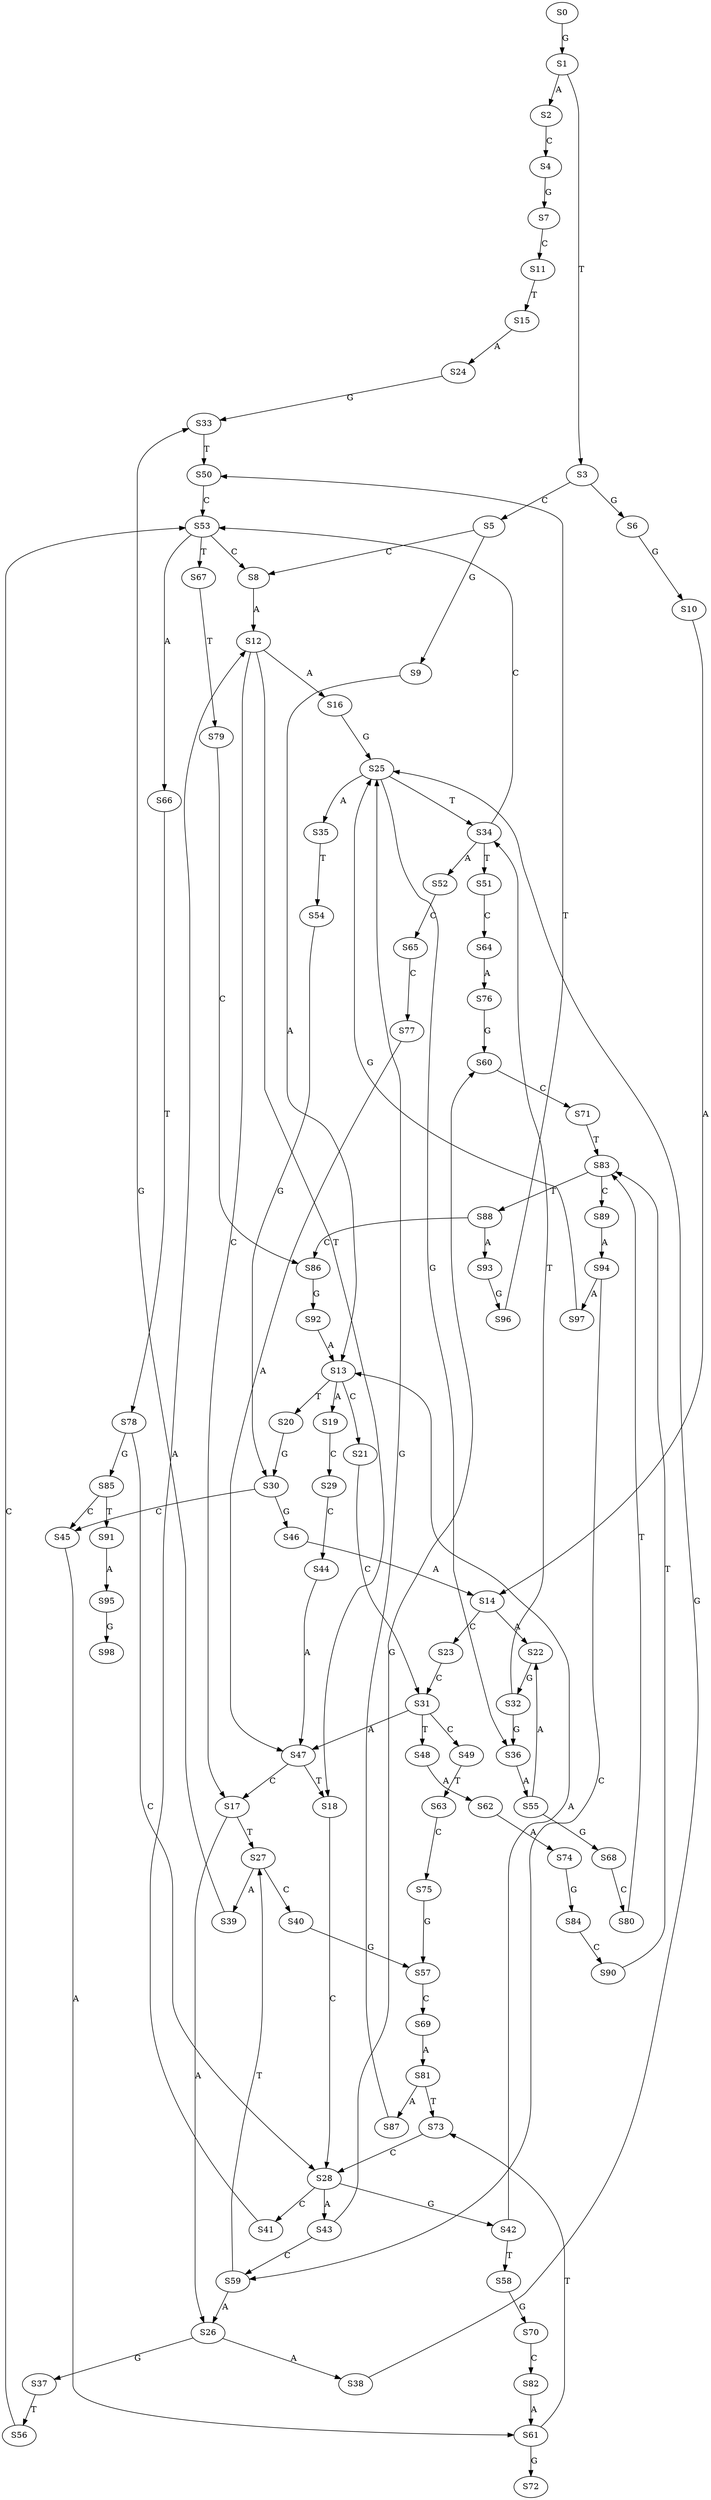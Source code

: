 strict digraph  {
	S0 -> S1 [ label = G ];
	S1 -> S2 [ label = A ];
	S1 -> S3 [ label = T ];
	S2 -> S4 [ label = C ];
	S3 -> S5 [ label = C ];
	S3 -> S6 [ label = G ];
	S4 -> S7 [ label = G ];
	S5 -> S8 [ label = C ];
	S5 -> S9 [ label = G ];
	S6 -> S10 [ label = G ];
	S7 -> S11 [ label = C ];
	S8 -> S12 [ label = A ];
	S9 -> S13 [ label = A ];
	S10 -> S14 [ label = A ];
	S11 -> S15 [ label = T ];
	S12 -> S16 [ label = A ];
	S12 -> S17 [ label = C ];
	S12 -> S18 [ label = T ];
	S13 -> S19 [ label = A ];
	S13 -> S20 [ label = T ];
	S13 -> S21 [ label = C ];
	S14 -> S22 [ label = A ];
	S14 -> S23 [ label = C ];
	S15 -> S24 [ label = A ];
	S16 -> S25 [ label = G ];
	S17 -> S26 [ label = A ];
	S17 -> S27 [ label = T ];
	S18 -> S28 [ label = C ];
	S19 -> S29 [ label = C ];
	S20 -> S30 [ label = G ];
	S21 -> S31 [ label = C ];
	S22 -> S32 [ label = G ];
	S23 -> S31 [ label = C ];
	S24 -> S33 [ label = G ];
	S25 -> S34 [ label = T ];
	S25 -> S35 [ label = A ];
	S25 -> S36 [ label = G ];
	S26 -> S37 [ label = G ];
	S26 -> S38 [ label = A ];
	S27 -> S39 [ label = A ];
	S27 -> S40 [ label = C ];
	S28 -> S41 [ label = C ];
	S28 -> S42 [ label = G ];
	S28 -> S43 [ label = A ];
	S29 -> S44 [ label = C ];
	S30 -> S45 [ label = C ];
	S30 -> S46 [ label = G ];
	S31 -> S47 [ label = A ];
	S31 -> S48 [ label = T ];
	S31 -> S49 [ label = C ];
	S32 -> S34 [ label = T ];
	S32 -> S36 [ label = G ];
	S33 -> S50 [ label = T ];
	S34 -> S51 [ label = T ];
	S34 -> S52 [ label = A ];
	S34 -> S53 [ label = C ];
	S35 -> S54 [ label = T ];
	S36 -> S55 [ label = A ];
	S37 -> S56 [ label = T ];
	S38 -> S25 [ label = G ];
	S39 -> S33 [ label = G ];
	S40 -> S57 [ label = G ];
	S41 -> S12 [ label = A ];
	S42 -> S13 [ label = A ];
	S42 -> S58 [ label = T ];
	S43 -> S59 [ label = C ];
	S43 -> S60 [ label = G ];
	S44 -> S47 [ label = A ];
	S45 -> S61 [ label = A ];
	S46 -> S14 [ label = A ];
	S47 -> S18 [ label = T ];
	S47 -> S17 [ label = C ];
	S48 -> S62 [ label = A ];
	S49 -> S63 [ label = T ];
	S50 -> S53 [ label = C ];
	S51 -> S64 [ label = C ];
	S52 -> S65 [ label = C ];
	S53 -> S66 [ label = A ];
	S53 -> S67 [ label = T ];
	S53 -> S8 [ label = C ];
	S54 -> S30 [ label = G ];
	S55 -> S22 [ label = A ];
	S55 -> S68 [ label = G ];
	S56 -> S53 [ label = C ];
	S57 -> S69 [ label = C ];
	S58 -> S70 [ label = G ];
	S59 -> S27 [ label = T ];
	S59 -> S26 [ label = A ];
	S60 -> S71 [ label = C ];
	S61 -> S72 [ label = G ];
	S61 -> S73 [ label = T ];
	S62 -> S74 [ label = A ];
	S63 -> S75 [ label = C ];
	S64 -> S76 [ label = A ];
	S65 -> S77 [ label = C ];
	S66 -> S78 [ label = T ];
	S67 -> S79 [ label = T ];
	S68 -> S80 [ label = C ];
	S69 -> S81 [ label = A ];
	S70 -> S82 [ label = C ];
	S71 -> S83 [ label = T ];
	S73 -> S28 [ label = C ];
	S74 -> S84 [ label = G ];
	S75 -> S57 [ label = G ];
	S76 -> S60 [ label = G ];
	S77 -> S47 [ label = A ];
	S78 -> S85 [ label = G ];
	S78 -> S28 [ label = C ];
	S79 -> S86 [ label = C ];
	S80 -> S83 [ label = T ];
	S81 -> S73 [ label = T ];
	S81 -> S87 [ label = A ];
	S82 -> S61 [ label = A ];
	S83 -> S88 [ label = T ];
	S83 -> S89 [ label = C ];
	S84 -> S90 [ label = C ];
	S85 -> S45 [ label = C ];
	S85 -> S91 [ label = T ];
	S86 -> S92 [ label = G ];
	S87 -> S25 [ label = G ];
	S88 -> S93 [ label = A ];
	S88 -> S86 [ label = C ];
	S89 -> S94 [ label = A ];
	S90 -> S83 [ label = T ];
	S91 -> S95 [ label = A ];
	S92 -> S13 [ label = A ];
	S93 -> S96 [ label = G ];
	S94 -> S97 [ label = A ];
	S94 -> S59 [ label = C ];
	S95 -> S98 [ label = G ];
	S96 -> S50 [ label = T ];
	S97 -> S25 [ label = G ];
}
